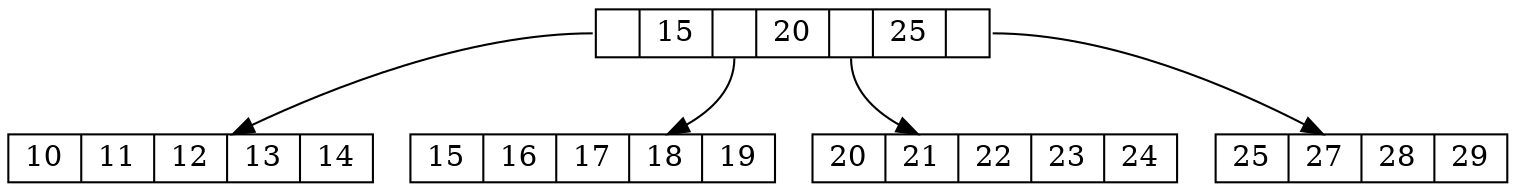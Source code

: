 digraph G {
  node [shape = record,height=.1];
node2[label = "<f0> |15|<f1> |20|<f2> |25|<f3>"];
node0[label = "<f0> 10|<f1> 11|<f2> 12|<f3> 13|<f5> 14"];
"node2":f0 -> "node0"
node21[label = "<f0> 15|<f1> 16|<f2> 17|<f3> 18|<f5> 19"];
"node2":f1 -> "node21"
node20[label = "<f0> 20|<f1> 21|<f2> 22|<f3> 23|<f5> 24"];
"node2":f2 -> "node20"
node19[label = "<f0> 25|<f1> 27|<f2> 28|<f4> 29"];
"node2":f3 -> "node19"
}